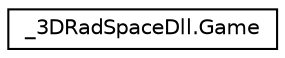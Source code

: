 digraph "Graphical Class Hierarchy"
{
 // LATEX_PDF_SIZE
  edge [fontname="Helvetica",fontsize="10",labelfontname="Helvetica",labelfontsize="10"];
  node [fontname="Helvetica",fontsize="10",shape=record];
  rankdir="LR";
  Node0 [label="_3DRadSpaceDll.Game",height=0.2,width=0.4,color="black", fillcolor="white", style="filled",URL="$class__3_d_rad_space_dll_1_1_game.html",tooltip="Contains methods and fields for managing game objects."];
}
